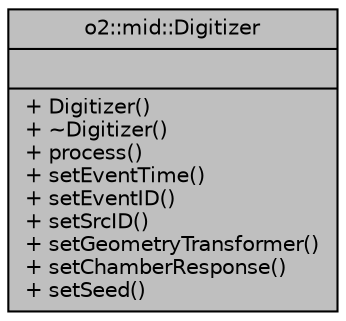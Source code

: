 digraph "o2::mid::Digitizer"
{
 // INTERACTIVE_SVG=YES
  bgcolor="transparent";
  edge [fontname="Helvetica",fontsize="10",labelfontname="Helvetica",labelfontsize="10"];
  node [fontname="Helvetica",fontsize="10",shape=record];
  Node1 [label="{o2::mid::Digitizer\n||+ Digitizer()\l+ ~Digitizer()\l+ process()\l+ setEventTime()\l+ setEventID()\l+ setSrcID()\l+ setGeometryTransformer()\l+ setChamberResponse()\l+ setSeed()\l}",height=0.2,width=0.4,color="black", fillcolor="grey75", style="filled", fontcolor="black"];
}

